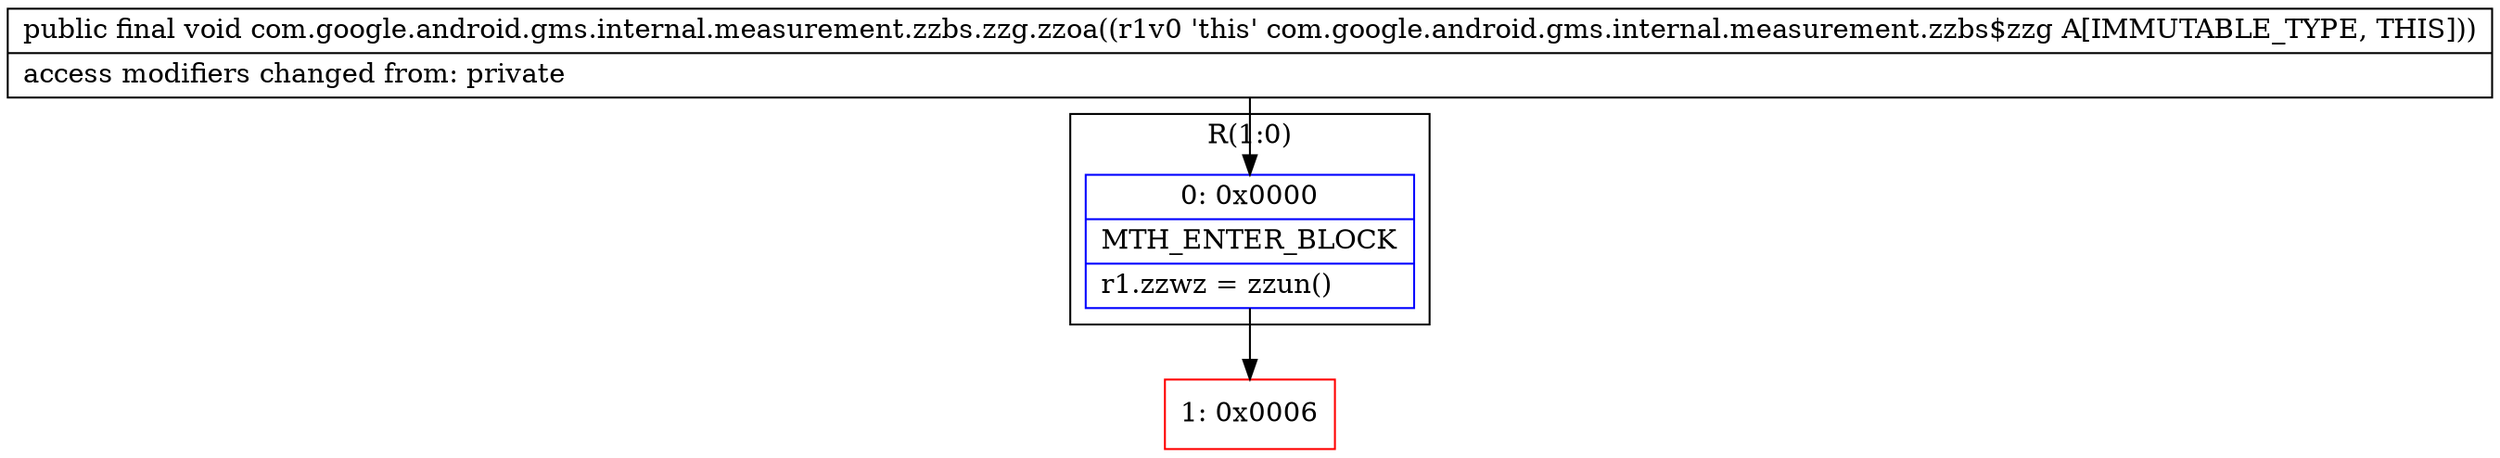 digraph "CFG forcom.google.android.gms.internal.measurement.zzbs.zzg.zzoa()V" {
subgraph cluster_Region_1783871718 {
label = "R(1:0)";
node [shape=record,color=blue];
Node_0 [shape=record,label="{0\:\ 0x0000|MTH_ENTER_BLOCK\l|r1.zzwz = zzun()\l}"];
}
Node_1 [shape=record,color=red,label="{1\:\ 0x0006}"];
MethodNode[shape=record,label="{public final void com.google.android.gms.internal.measurement.zzbs.zzg.zzoa((r1v0 'this' com.google.android.gms.internal.measurement.zzbs$zzg A[IMMUTABLE_TYPE, THIS]))  | access modifiers changed from: private\l}"];
MethodNode -> Node_0;
Node_0 -> Node_1;
}

